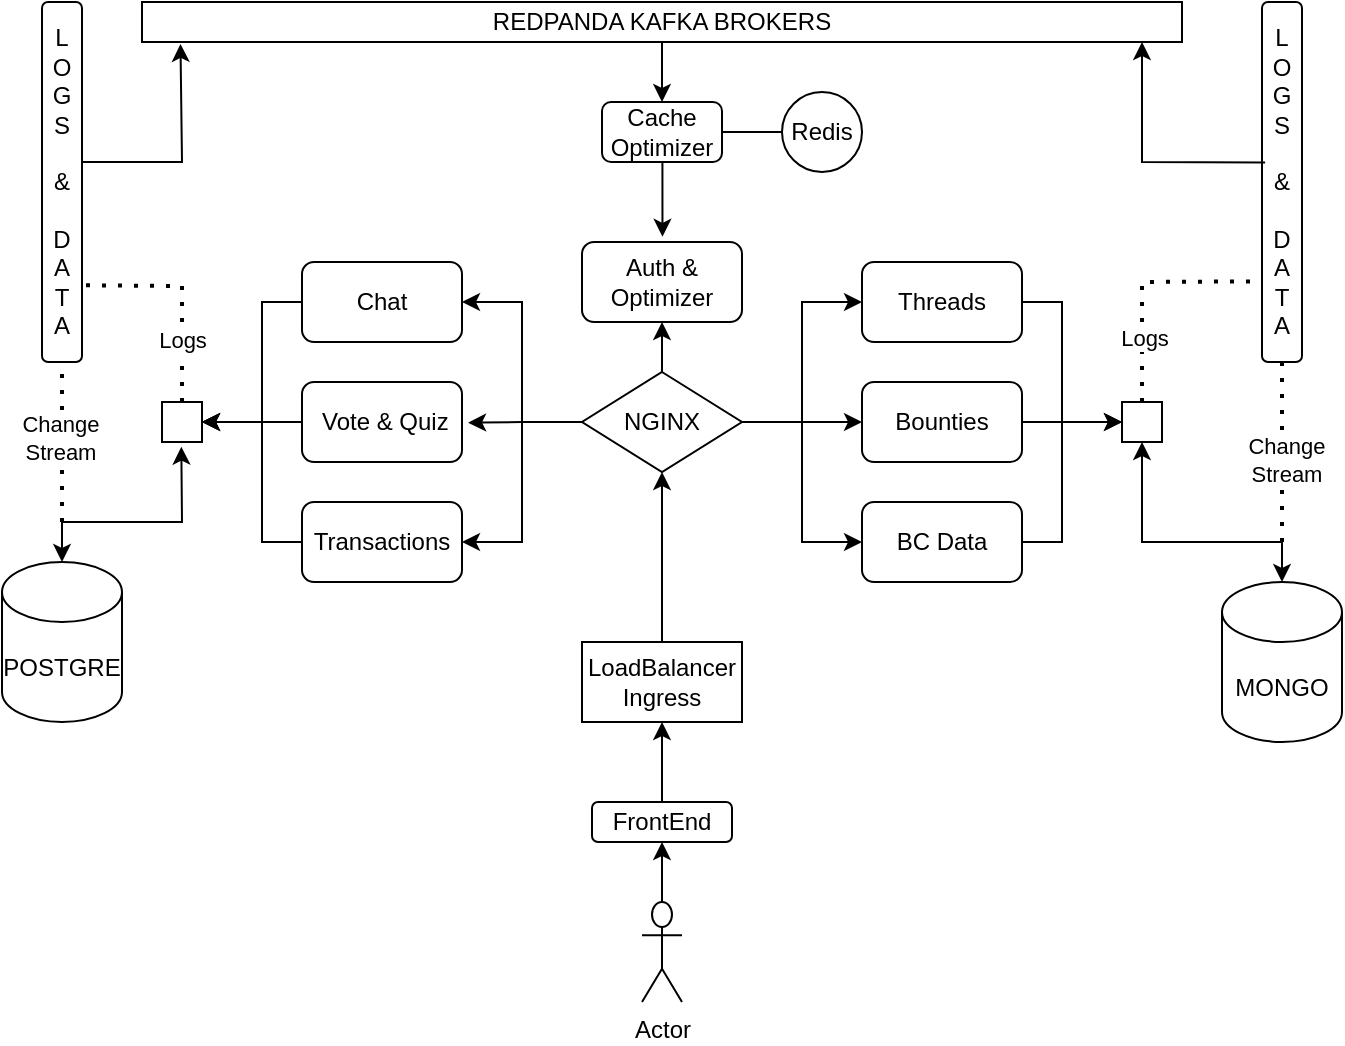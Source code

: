 <mxfile version="22.0.6" type="github">
  <diagram name="Page-1" id="eoBrv_t0rzmpOHxO-e9C">
    <mxGraphModel dx="953" dy="516" grid="1" gridSize="10" guides="1" tooltips="1" connect="1" arrows="1" fold="1" page="1" pageScale="1" pageWidth="850" pageHeight="1100" math="0" shadow="0">
      <root>
        <mxCell id="0" />
        <mxCell id="1" parent="0" />
        <mxCell id="UR-IrCN6jKXWbAuP3_pg-9" style="edgeStyle=orthogonalEdgeStyle;rounded=0;orthogonalLoop=1;jettySize=auto;html=1;entryX=0.5;entryY=1;entryDx=0;entryDy=0;" parent="1" source="UR-IrCN6jKXWbAuP3_pg-1" target="UR-IrCN6jKXWbAuP3_pg-2" edge="1">
          <mxGeometry relative="1" as="geometry" />
        </mxCell>
        <mxCell id="UR-IrCN6jKXWbAuP3_pg-1" value="Actor" style="shape=umlActor;verticalLabelPosition=bottom;verticalAlign=top;html=1;outlineConnect=0;" parent="1" vertex="1">
          <mxGeometry x="450" y="450" width="20" height="50" as="geometry" />
        </mxCell>
        <mxCell id="UR-IrCN6jKXWbAuP3_pg-13" style="edgeStyle=orthogonalEdgeStyle;rounded=0;orthogonalLoop=1;jettySize=auto;html=1;entryX=0.5;entryY=1;entryDx=0;entryDy=0;" parent="1" source="UR-IrCN6jKXWbAuP3_pg-2" target="UR-IrCN6jKXWbAuP3_pg-12" edge="1">
          <mxGeometry relative="1" as="geometry" />
        </mxCell>
        <mxCell id="UR-IrCN6jKXWbAuP3_pg-2" value="FrontEnd" style="rounded=1;whiteSpace=wrap;html=1;" parent="1" vertex="1">
          <mxGeometry x="425" y="400" width="70" height="20" as="geometry" />
        </mxCell>
        <mxCell id="UR-IrCN6jKXWbAuP3_pg-56" style="edgeStyle=orthogonalEdgeStyle;rounded=0;orthogonalLoop=1;jettySize=auto;html=1;entryX=1;entryY=0.5;entryDx=0;entryDy=0;" parent="1" source="UR-IrCN6jKXWbAuP3_pg-5" target="UR-IrCN6jKXWbAuP3_pg-16" edge="1">
          <mxGeometry relative="1" as="geometry" />
        </mxCell>
        <mxCell id="UR-IrCN6jKXWbAuP3_pg-57" style="edgeStyle=orthogonalEdgeStyle;rounded=0;orthogonalLoop=1;jettySize=auto;html=1;entryX=1;entryY=0.5;entryDx=0;entryDy=0;" parent="1" source="UR-IrCN6jKXWbAuP3_pg-5" target="UR-IrCN6jKXWbAuP3_pg-17" edge="1">
          <mxGeometry relative="1" as="geometry" />
        </mxCell>
        <mxCell id="UR-IrCN6jKXWbAuP3_pg-58" style="edgeStyle=orthogonalEdgeStyle;rounded=0;orthogonalLoop=1;jettySize=auto;html=1;entryX=0;entryY=0.5;entryDx=0;entryDy=0;" parent="1" source="UR-IrCN6jKXWbAuP3_pg-5" target="UR-IrCN6jKXWbAuP3_pg-18" edge="1">
          <mxGeometry relative="1" as="geometry">
            <Array as="points">
              <mxPoint x="530" y="210" />
              <mxPoint x="530" y="150" />
            </Array>
          </mxGeometry>
        </mxCell>
        <mxCell id="UR-IrCN6jKXWbAuP3_pg-59" style="edgeStyle=orthogonalEdgeStyle;rounded=0;orthogonalLoop=1;jettySize=auto;html=1;" parent="1" source="UR-IrCN6jKXWbAuP3_pg-5" target="UR-IrCN6jKXWbAuP3_pg-7" edge="1">
          <mxGeometry relative="1" as="geometry" />
        </mxCell>
        <mxCell id="UR-IrCN6jKXWbAuP3_pg-60" style="edgeStyle=orthogonalEdgeStyle;rounded=0;orthogonalLoop=1;jettySize=auto;html=1;entryX=0;entryY=0.5;entryDx=0;entryDy=0;" parent="1" source="UR-IrCN6jKXWbAuP3_pg-5" target="UR-IrCN6jKXWbAuP3_pg-19" edge="1">
          <mxGeometry relative="1" as="geometry">
            <Array as="points">
              <mxPoint x="530" y="210" />
              <mxPoint x="530" y="270" />
            </Array>
          </mxGeometry>
        </mxCell>
        <mxCell id="UR-IrCN6jKXWbAuP3_pg-66" style="edgeStyle=orthogonalEdgeStyle;rounded=0;orthogonalLoop=1;jettySize=auto;html=1;entryX=0.5;entryY=1;entryDx=0;entryDy=0;" parent="1" source="UR-IrCN6jKXWbAuP3_pg-5" target="UR-IrCN6jKXWbAuP3_pg-20" edge="1">
          <mxGeometry relative="1" as="geometry" />
        </mxCell>
        <mxCell id="UR-IrCN6jKXWbAuP3_pg-5" value="NGINX" style="rhombus;whiteSpace=wrap;html=1;" parent="1" vertex="1">
          <mxGeometry x="420" y="185" width="80" height="50" as="geometry" />
        </mxCell>
        <mxCell id="UR-IrCN6jKXWbAuP3_pg-75" style="edgeStyle=orthogonalEdgeStyle;rounded=0;orthogonalLoop=1;jettySize=auto;html=1;entryX=0;entryY=0.5;entryDx=0;entryDy=0;" parent="1" source="UR-IrCN6jKXWbAuP3_pg-7" target="UR-IrCN6jKXWbAuP3_pg-73" edge="1">
          <mxGeometry relative="1" as="geometry" />
        </mxCell>
        <mxCell id="UR-IrCN6jKXWbAuP3_pg-7" value="Bounties" style="rounded=1;whiteSpace=wrap;html=1;" parent="1" vertex="1">
          <mxGeometry x="560" y="190" width="80" height="40" as="geometry" />
        </mxCell>
        <mxCell id="UR-IrCN6jKXWbAuP3_pg-14" style="edgeStyle=orthogonalEdgeStyle;rounded=0;orthogonalLoop=1;jettySize=auto;html=1;entryX=0.5;entryY=1;entryDx=0;entryDy=0;" parent="1" source="UR-IrCN6jKXWbAuP3_pg-12" target="UR-IrCN6jKXWbAuP3_pg-5" edge="1">
          <mxGeometry relative="1" as="geometry" />
        </mxCell>
        <mxCell id="UR-IrCN6jKXWbAuP3_pg-12" value="LoadBalancer&lt;br&gt;Ingress" style="rounded=0;whiteSpace=wrap;html=1;" parent="1" vertex="1">
          <mxGeometry x="420" y="320" width="80" height="40" as="geometry" />
        </mxCell>
        <mxCell id="UR-IrCN6jKXWbAuP3_pg-70" style="edgeStyle=orthogonalEdgeStyle;rounded=0;orthogonalLoop=1;jettySize=auto;html=1;entryX=1;entryY=0.5;entryDx=0;entryDy=0;" parent="1" source="UR-IrCN6jKXWbAuP3_pg-15" target="UR-IrCN6jKXWbAuP3_pg-69" edge="1">
          <mxGeometry relative="1" as="geometry" />
        </mxCell>
        <mxCell id="UR-IrCN6jKXWbAuP3_pg-15" value="&amp;nbsp;Vote &amp;amp; Quiz" style="rounded=1;whiteSpace=wrap;html=1;" parent="1" vertex="1">
          <mxGeometry x="280" y="190" width="80" height="40" as="geometry" />
        </mxCell>
        <mxCell id="UR-IrCN6jKXWbAuP3_pg-71" style="edgeStyle=orthogonalEdgeStyle;rounded=0;orthogonalLoop=1;jettySize=auto;html=1;entryX=1;entryY=0.5;entryDx=0;entryDy=0;" parent="1" source="UR-IrCN6jKXWbAuP3_pg-16" target="UR-IrCN6jKXWbAuP3_pg-69" edge="1">
          <mxGeometry relative="1" as="geometry">
            <Array as="points">
              <mxPoint x="260" y="150" />
              <mxPoint x="260" y="210" />
            </Array>
          </mxGeometry>
        </mxCell>
        <mxCell id="UR-IrCN6jKXWbAuP3_pg-16" value="Chat" style="rounded=1;whiteSpace=wrap;html=1;" parent="1" vertex="1">
          <mxGeometry x="280" y="130" width="80" height="40" as="geometry" />
        </mxCell>
        <mxCell id="UR-IrCN6jKXWbAuP3_pg-72" style="edgeStyle=orthogonalEdgeStyle;rounded=0;orthogonalLoop=1;jettySize=auto;html=1;entryX=1;entryY=0.5;entryDx=0;entryDy=0;" parent="1" source="UR-IrCN6jKXWbAuP3_pg-17" target="UR-IrCN6jKXWbAuP3_pg-69" edge="1">
          <mxGeometry relative="1" as="geometry">
            <Array as="points">
              <mxPoint x="260" y="270" />
              <mxPoint x="260" y="210" />
            </Array>
          </mxGeometry>
        </mxCell>
        <mxCell id="UR-IrCN6jKXWbAuP3_pg-17" value="Transactions" style="rounded=1;whiteSpace=wrap;html=1;" parent="1" vertex="1">
          <mxGeometry x="280" y="250" width="80" height="40" as="geometry" />
        </mxCell>
        <mxCell id="UR-IrCN6jKXWbAuP3_pg-74" style="edgeStyle=orthogonalEdgeStyle;rounded=0;orthogonalLoop=1;jettySize=auto;html=1;entryX=0;entryY=0.5;entryDx=0;entryDy=0;" parent="1" source="UR-IrCN6jKXWbAuP3_pg-18" target="UR-IrCN6jKXWbAuP3_pg-73" edge="1">
          <mxGeometry relative="1" as="geometry">
            <Array as="points">
              <mxPoint x="660" y="150" />
              <mxPoint x="660" y="210" />
            </Array>
          </mxGeometry>
        </mxCell>
        <mxCell id="UR-IrCN6jKXWbAuP3_pg-18" value="Threads" style="rounded=1;whiteSpace=wrap;html=1;" parent="1" vertex="1">
          <mxGeometry x="560" y="130" width="80" height="40" as="geometry" />
        </mxCell>
        <mxCell id="UR-IrCN6jKXWbAuP3_pg-19" value="BC Data" style="rounded=1;whiteSpace=wrap;html=1;" parent="1" vertex="1">
          <mxGeometry x="560" y="250" width="80" height="40" as="geometry" />
        </mxCell>
        <mxCell id="UR-IrCN6jKXWbAuP3_pg-20" value="Auth &amp;amp; Optimizer" style="rounded=1;whiteSpace=wrap;html=1;" parent="1" vertex="1">
          <mxGeometry x="420" y="120" width="80" height="40" as="geometry" />
        </mxCell>
        <mxCell id="UR-IrCN6jKXWbAuP3_pg-22" value="L&lt;br&gt;O&lt;br&gt;G&lt;br&gt;S&lt;br&gt;&lt;br&gt;&amp;amp;&lt;br&gt;&lt;br&gt;D&lt;br&gt;A&lt;br&gt;T&lt;br&gt;A" style="rounded=1;whiteSpace=wrap;html=1;" parent="1" vertex="1">
          <mxGeometry x="150" width="20" height="180" as="geometry" />
        </mxCell>
        <mxCell id="B5GzJtTrr5jTFHKweTcM-2" style="edgeStyle=orthogonalEdgeStyle;rounded=0;orthogonalLoop=1;jettySize=auto;html=1;entryX=0.5;entryY=0;entryDx=0;entryDy=0;" edge="1" parent="1" source="UR-IrCN6jKXWbAuP3_pg-43" target="B5GzJtTrr5jTFHKweTcM-1">
          <mxGeometry relative="1" as="geometry" />
        </mxCell>
        <mxCell id="UR-IrCN6jKXWbAuP3_pg-43" value="REDPANDA KAFKA BROKERS" style="rounded=0;whiteSpace=wrap;html=1;" parent="1" vertex="1">
          <mxGeometry x="200" width="520" height="20" as="geometry" />
        </mxCell>
        <mxCell id="UR-IrCN6jKXWbAuP3_pg-49" value="L&lt;br&gt;O&lt;br&gt;G&lt;br&gt;S&lt;br&gt;&lt;br&gt;&amp;amp;&lt;br&gt;&lt;br&gt;D&lt;br&gt;A&lt;br&gt;T&lt;br&gt;A" style="rounded=1;whiteSpace=wrap;html=1;" parent="1" vertex="1">
          <mxGeometry x="760" width="20" height="180" as="geometry" />
        </mxCell>
        <mxCell id="UR-IrCN6jKXWbAuP3_pg-55" style="edgeStyle=orthogonalEdgeStyle;rounded=0;orthogonalLoop=1;jettySize=auto;html=1;entryX=1.038;entryY=0.508;entryDx=0;entryDy=0;entryPerimeter=0;" parent="1" source="UR-IrCN6jKXWbAuP3_pg-5" target="UR-IrCN6jKXWbAuP3_pg-15" edge="1">
          <mxGeometry relative="1" as="geometry" />
        </mxCell>
        <mxCell id="UR-IrCN6jKXWbAuP3_pg-61" value="POSTGRE" style="shape=cylinder3;whiteSpace=wrap;html=1;boundedLbl=1;backgroundOutline=1;size=15;" parent="1" vertex="1">
          <mxGeometry x="130" y="280" width="60" height="80" as="geometry" />
        </mxCell>
        <mxCell id="UR-IrCN6jKXWbAuP3_pg-62" value="MONGO" style="shape=cylinder3;whiteSpace=wrap;html=1;boundedLbl=1;backgroundOutline=1;size=15;" parent="1" vertex="1">
          <mxGeometry x="740" y="290" width="60" height="80" as="geometry" />
        </mxCell>
        <mxCell id="UR-IrCN6jKXWbAuP3_pg-69" value="" style="rounded=0;whiteSpace=wrap;html=1;" parent="1" vertex="1">
          <mxGeometry x="210" y="200" width="20" height="20" as="geometry" />
        </mxCell>
        <mxCell id="UR-IrCN6jKXWbAuP3_pg-73" value="" style="rounded=0;whiteSpace=wrap;html=1;" parent="1" vertex="1">
          <mxGeometry x="690" y="200" width="20" height="20" as="geometry" />
        </mxCell>
        <mxCell id="UR-IrCN6jKXWbAuP3_pg-79" value="" style="endArrow=none;html=1;rounded=0;" parent="1" edge="1">
          <mxGeometry width="50" height="50" relative="1" as="geometry">
            <mxPoint x="640" y="270" as="sourcePoint" />
            <mxPoint x="660" y="210" as="targetPoint" />
            <Array as="points">
              <mxPoint x="660" y="270" />
            </Array>
          </mxGeometry>
        </mxCell>
        <mxCell id="UR-IrCN6jKXWbAuP3_pg-81" value="" style="endArrow=classic;startArrow=classic;html=1;rounded=0;entryX=0.483;entryY=1.117;entryDx=0;entryDy=0;entryPerimeter=0;exitX=0.5;exitY=0;exitDx=0;exitDy=0;exitPerimeter=0;" parent="1" source="UR-IrCN6jKXWbAuP3_pg-61" target="UR-IrCN6jKXWbAuP3_pg-69" edge="1">
          <mxGeometry width="50" height="50" relative="1" as="geometry">
            <mxPoint x="170" y="290" as="sourcePoint" />
            <mxPoint x="330" y="280" as="targetPoint" />
            <Array as="points">
              <mxPoint x="160" y="270" />
              <mxPoint x="160" y="260" />
              <mxPoint x="220" y="260" />
            </Array>
          </mxGeometry>
        </mxCell>
        <mxCell id="UR-IrCN6jKXWbAuP3_pg-82" value="" style="endArrow=classic;startArrow=classic;html=1;rounded=0;entryX=0.5;entryY=1;entryDx=0;entryDy=0;exitX=0.5;exitY=0;exitDx=0;exitDy=0;exitPerimeter=0;" parent="1" source="UR-IrCN6jKXWbAuP3_pg-62" target="UR-IrCN6jKXWbAuP3_pg-73" edge="1">
          <mxGeometry width="50" height="50" relative="1" as="geometry">
            <mxPoint x="750" y="320" as="sourcePoint" />
            <mxPoint x="800" y="220" as="targetPoint" />
            <Array as="points">
              <mxPoint x="770" y="270" />
              <mxPoint x="700" y="270" />
            </Array>
          </mxGeometry>
        </mxCell>
        <mxCell id="UR-IrCN6jKXWbAuP3_pg-83" value="" style="endArrow=none;dashed=1;html=1;dashPattern=1 3;strokeWidth=2;rounded=0;" parent="1" edge="1">
          <mxGeometry width="50" height="50" relative="1" as="geometry">
            <mxPoint x="160" y="260" as="sourcePoint" />
            <mxPoint x="160" y="180" as="targetPoint" />
          </mxGeometry>
        </mxCell>
        <mxCell id="UR-IrCN6jKXWbAuP3_pg-84" value="Change&lt;br&gt;Stream" style="edgeLabel;html=1;align=center;verticalAlign=middle;resizable=0;points=[];" parent="UR-IrCN6jKXWbAuP3_pg-83" vertex="1" connectable="0">
          <mxGeometry x="0.055" y="1" relative="1" as="geometry">
            <mxPoint as="offset" />
          </mxGeometry>
        </mxCell>
        <mxCell id="UR-IrCN6jKXWbAuP3_pg-85" value="" style="endArrow=none;dashed=1;html=1;dashPattern=1 3;strokeWidth=2;rounded=0;" parent="1" edge="1">
          <mxGeometry width="50" height="50" relative="1" as="geometry">
            <mxPoint x="770" y="270" as="sourcePoint" />
            <mxPoint x="770" y="180" as="targetPoint" />
          </mxGeometry>
        </mxCell>
        <mxCell id="UR-IrCN6jKXWbAuP3_pg-86" value="Change&lt;br&gt;Stream" style="edgeLabel;html=1;align=center;verticalAlign=middle;resizable=0;points=[];" parent="UR-IrCN6jKXWbAuP3_pg-85" vertex="1" connectable="0">
          <mxGeometry x="-0.073" y="-2" relative="1" as="geometry">
            <mxPoint as="offset" />
          </mxGeometry>
        </mxCell>
        <mxCell id="UR-IrCN6jKXWbAuP3_pg-87" value="" style="endArrow=none;dashed=1;html=1;dashPattern=1 3;strokeWidth=2;rounded=0;entryX=-0.186;entryY=0.776;entryDx=0;entryDy=0;entryPerimeter=0;" parent="1" target="UR-IrCN6jKXWbAuP3_pg-49" edge="1">
          <mxGeometry width="50" height="50" relative="1" as="geometry">
            <mxPoint x="700" y="200" as="sourcePoint" />
            <mxPoint x="700" y="140" as="targetPoint" />
            <Array as="points">
              <mxPoint x="700" y="140" />
            </Array>
          </mxGeometry>
        </mxCell>
        <mxCell id="UR-IrCN6jKXWbAuP3_pg-90" value="Logs" style="edgeLabel;html=1;align=center;verticalAlign=middle;resizable=0;points=[];" parent="UR-IrCN6jKXWbAuP3_pg-87" vertex="1" connectable="0">
          <mxGeometry x="-0.438" y="-1" relative="1" as="geometry">
            <mxPoint as="offset" />
          </mxGeometry>
        </mxCell>
        <mxCell id="UR-IrCN6jKXWbAuP3_pg-88" value="" style="endArrow=none;dashed=1;html=1;dashPattern=1 3;strokeWidth=2;rounded=0;entryX=1.029;entryY=0.787;entryDx=0;entryDy=0;entryPerimeter=0;" parent="1" target="UR-IrCN6jKXWbAuP3_pg-22" edge="1">
          <mxGeometry width="50" height="50" relative="1" as="geometry">
            <mxPoint x="220" y="200" as="sourcePoint" />
            <mxPoint x="276" y="140" as="targetPoint" />
            <Array as="points">
              <mxPoint x="220" y="142" />
            </Array>
          </mxGeometry>
        </mxCell>
        <mxCell id="UR-IrCN6jKXWbAuP3_pg-91" value="Logs" style="edgeLabel;html=1;align=center;verticalAlign=middle;resizable=0;points=[];" parent="UR-IrCN6jKXWbAuP3_pg-88" vertex="1" connectable="0">
          <mxGeometry x="-0.427" relative="1" as="geometry">
            <mxPoint as="offset" />
          </mxGeometry>
        </mxCell>
        <mxCell id="UR-IrCN6jKXWbAuP3_pg-96" value="" style="endArrow=classic;html=1;rounded=0;entryX=0.037;entryY=1.048;entryDx=0;entryDy=0;entryPerimeter=0;" parent="1" target="UR-IrCN6jKXWbAuP3_pg-43" edge="1">
          <mxGeometry width="50" height="50" relative="1" as="geometry">
            <mxPoint x="170" y="80" as="sourcePoint" />
            <mxPoint x="220" y="30" as="targetPoint" />
            <Array as="points">
              <mxPoint x="220" y="80" />
            </Array>
          </mxGeometry>
        </mxCell>
        <mxCell id="UR-IrCN6jKXWbAuP3_pg-97" value="" style="endArrow=classic;html=1;rounded=0;exitX=0.078;exitY=0.446;exitDx=0;exitDy=0;exitPerimeter=0;" parent="1" source="UR-IrCN6jKXWbAuP3_pg-49" edge="1">
          <mxGeometry width="50" height="50" relative="1" as="geometry">
            <mxPoint x="650" y="70" as="sourcePoint" />
            <mxPoint x="700" y="20" as="targetPoint" />
            <Array as="points">
              <mxPoint x="700" y="80" />
            </Array>
          </mxGeometry>
        </mxCell>
        <mxCell id="UR-IrCN6jKXWbAuP3_pg-98" value="Redis" style="ellipse;whiteSpace=wrap;html=1;aspect=fixed;" parent="1" vertex="1">
          <mxGeometry x="520" y="45" width="40" height="40" as="geometry" />
        </mxCell>
        <mxCell id="UR-IrCN6jKXWbAuP3_pg-100" style="edgeStyle=orthogonalEdgeStyle;rounded=0;orthogonalLoop=1;jettySize=auto;html=1;entryX=0.503;entryY=-0.065;entryDx=0;entryDy=0;entryPerimeter=0;" parent="1" source="UR-IrCN6jKXWbAuP3_pg-98" target="UR-IrCN6jKXWbAuP3_pg-20" edge="1">
          <mxGeometry relative="1" as="geometry" />
        </mxCell>
        <mxCell id="B5GzJtTrr5jTFHKweTcM-1" value="Cache&lt;br&gt;Optimizer" style="rounded=1;whiteSpace=wrap;html=1;" vertex="1" parent="1">
          <mxGeometry x="430" y="50" width="60" height="30" as="geometry" />
        </mxCell>
      </root>
    </mxGraphModel>
  </diagram>
</mxfile>
